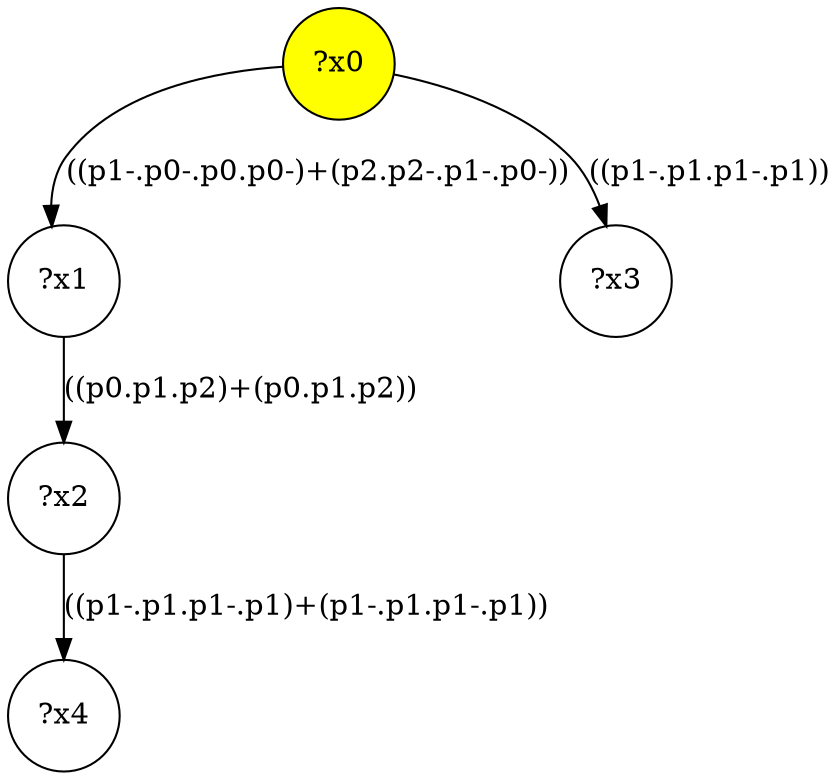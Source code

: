 digraph g {
	x0 [fillcolor="yellow", style="filled," shape=circle, label="?x0"];
	x1 [shape=circle, label="?x1"];
	x0 -> x1 [label="((p1-.p0-.p0.p0-)+(p2.p2-.p1-.p0-))"];
	x2 [shape=circle, label="?x2"];
	x1 -> x2 [label="((p0.p1.p2)+(p0.p1.p2))"];
	x3 [shape=circle, label="?x3"];
	x0 -> x3 [label="((p1-.p1.p1-.p1))"];
	x4 [shape=circle, label="?x4"];
	x2 -> x4 [label="((p1-.p1.p1-.p1)+(p1-.p1.p1-.p1))"];
}
